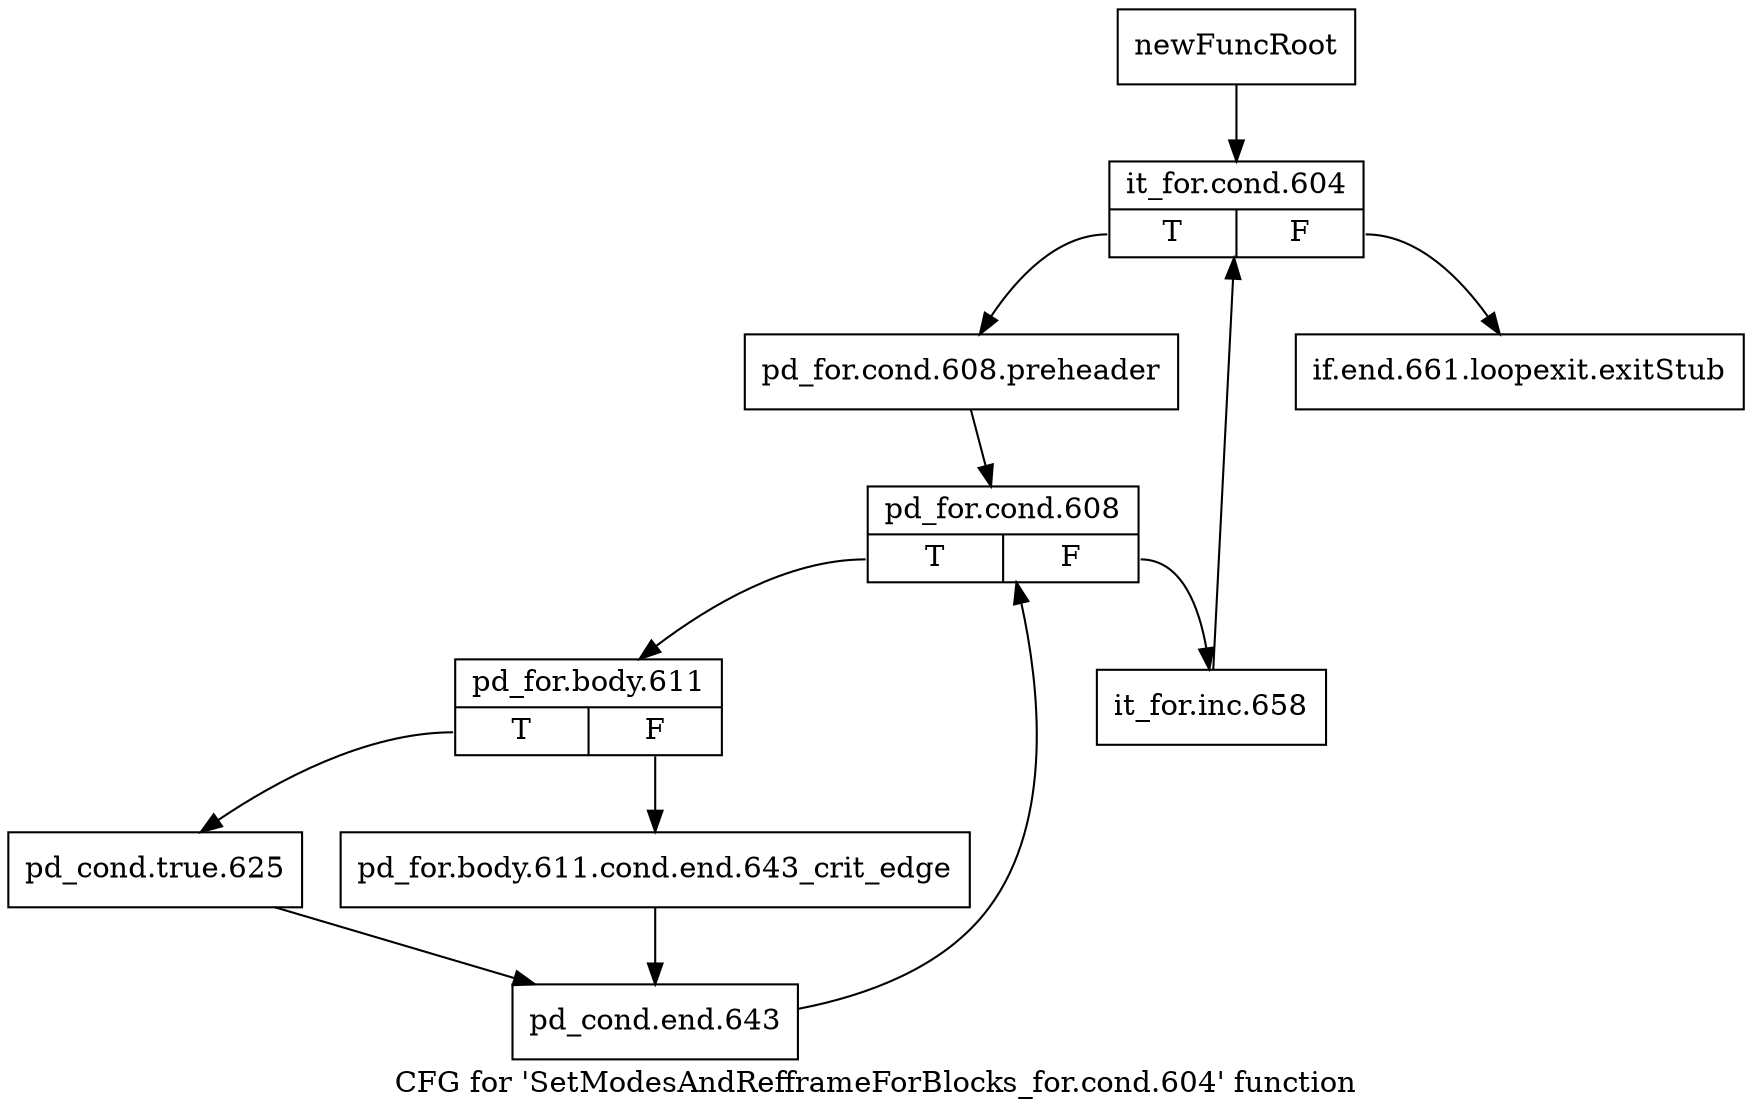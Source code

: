digraph "CFG for 'SetModesAndRefframeForBlocks_for.cond.604' function" {
	label="CFG for 'SetModesAndRefframeForBlocks_for.cond.604' function";

	Node0x2b7b200 [shape=record,label="{newFuncRoot}"];
	Node0x2b7b200 -> Node0x2b7b2a0;
	Node0x2b7b250 [shape=record,label="{if.end.661.loopexit.exitStub}"];
	Node0x2b7b2a0 [shape=record,label="{it_for.cond.604|{<s0>T|<s1>F}}"];
	Node0x2b7b2a0:s0 -> Node0x2b7b2f0;
	Node0x2b7b2a0:s1 -> Node0x2b7b250;
	Node0x2b7b2f0 [shape=record,label="{pd_for.cond.608.preheader}"];
	Node0x2b7b2f0 -> Node0x2b7b340;
	Node0x2b7b340 [shape=record,label="{pd_for.cond.608|{<s0>T|<s1>F}}"];
	Node0x2b7b340:s0 -> Node0x2b7b3e0;
	Node0x2b7b340:s1 -> Node0x2b7b390;
	Node0x2b7b390 [shape=record,label="{it_for.inc.658}"];
	Node0x2b7b390 -> Node0x2b7b2a0;
	Node0x2b7b3e0 [shape=record,label="{pd_for.body.611|{<s0>T|<s1>F}}"];
	Node0x2b7b3e0:s0 -> Node0x2b7b480;
	Node0x2b7b3e0:s1 -> Node0x2b7b430;
	Node0x2b7b430 [shape=record,label="{pd_for.body.611.cond.end.643_crit_edge}"];
	Node0x2b7b430 -> Node0x2b7b4d0;
	Node0x2b7b480 [shape=record,label="{pd_cond.true.625}"];
	Node0x2b7b480 -> Node0x2b7b4d0;
	Node0x2b7b4d0 [shape=record,label="{pd_cond.end.643}"];
	Node0x2b7b4d0 -> Node0x2b7b340;
}
